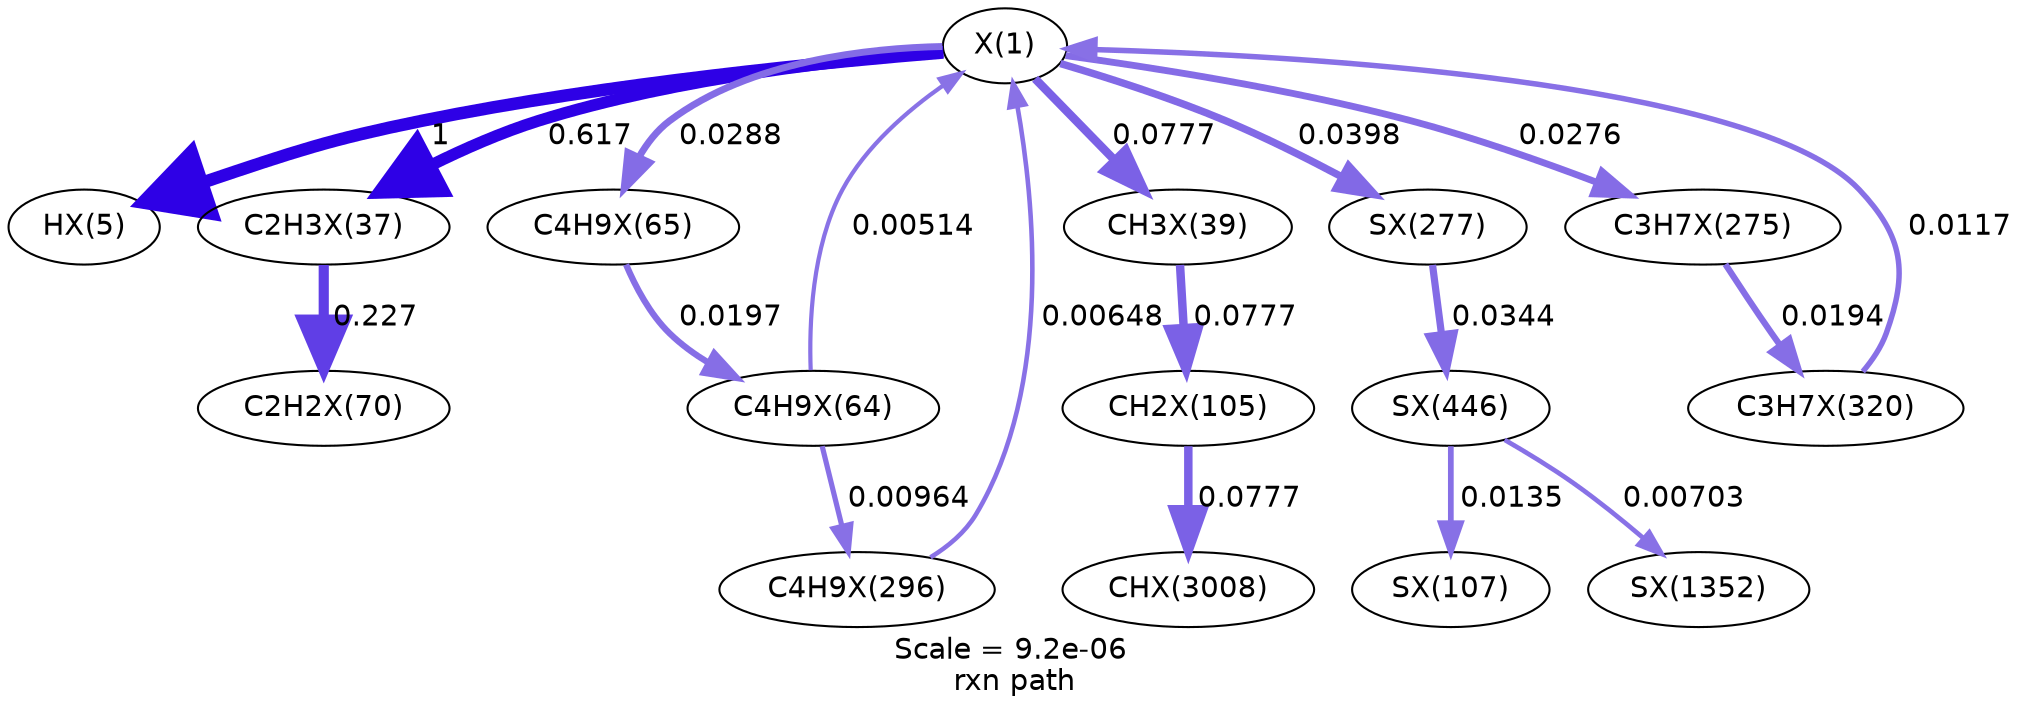 digraph reaction_paths {
center=1;
s54 -> s55[fontname="Helvetica", style="setlinewidth(6)", arrowsize=3, color="0.7, 1.5, 0.9"
, label=" 1"];
s54 -> s56[fontname="Helvetica", style="setlinewidth(5.64)", arrowsize=2.82, color="0.7, 1.12, 0.9"
, label=" 0.617"];
s54 -> s64[fontname="Helvetica", style="setlinewidth(3.32)", arrowsize=1.66, color="0.7, 0.529, 0.9"
, label=" 0.0288"];
s63 -> s54[fontname="Helvetica", style="setlinewidth(2.02)", arrowsize=1.01, color="0.7, 0.505, 0.9"
, label=" 0.00514"];
s89 -> s54[fontname="Helvetica", style="setlinewidth(2.2)", arrowsize=1.1, color="0.7, 0.506, 0.9"
, label=" 0.00648"];
s54 -> s57[fontname="Helvetica", style="setlinewidth(4.07)", arrowsize=2.04, color="0.7, 0.578, 0.9"
, label=" 0.0777"];
s54 -> s88[fontname="Helvetica", style="setlinewidth(3.57)", arrowsize=1.78, color="0.7, 0.54, 0.9"
, label=" 0.0398"];
s54 -> s87[fontname="Helvetica", style="setlinewidth(3.29)", arrowsize=1.65, color="0.7, 0.528, 0.9"
, label=" 0.0276"];
s93 -> s54[fontname="Helvetica", style="setlinewidth(2.64)", arrowsize=1.32, color="0.7, 0.512, 0.9"
, label=" 0.0117"];
s56 -> s65[fontname="Helvetica", style="setlinewidth(4.88)", arrowsize=2.44, color="0.7, 0.727, 0.9"
, label=" 0.227"];
s64 -> s63[fontname="Helvetica", style="setlinewidth(3.03)", arrowsize=1.52, color="0.7, 0.52, 0.9"
, label=" 0.0197"];
s63 -> s89[fontname="Helvetica", style="setlinewidth(2.5)", arrowsize=1.25, color="0.7, 0.51, 0.9"
, label=" 0.00964"];
s57 -> s72[fontname="Helvetica", style="setlinewidth(4.07)", arrowsize=2.04, color="0.7, 0.578, 0.9"
, label=" 0.0777"];
s72 -> s124[fontname="Helvetica", style="setlinewidth(4.07)", arrowsize=2.04, color="0.7, 0.578, 0.9"
, label=" 0.0777"];
s88 -> s98[fontname="Helvetica", style="setlinewidth(3.46)", arrowsize=1.73, color="0.7, 0.534, 0.9"
, label=" 0.0344"];
s98 -> s74[fontname="Helvetica", style="setlinewidth(2.75)", arrowsize=1.37, color="0.7, 0.513, 0.9"
, label=" 0.0135"];
s98 -> s110[fontname="Helvetica", style="setlinewidth(2.26)", arrowsize=1.13, color="0.7, 0.507, 0.9"
, label=" 0.00703"];
s87 -> s93[fontname="Helvetica", style="setlinewidth(3.02)", arrowsize=1.51, color="0.7, 0.519, 0.9"
, label=" 0.0194"];
s54 [ fontname="Helvetica", label="X(1)"];
s55 [ fontname="Helvetica", label="HX(5)"];
s56 [ fontname="Helvetica", label="C2H3X(37)"];
s57 [ fontname="Helvetica", label="CH3X(39)"];
s63 [ fontname="Helvetica", label="C4H9X(64)"];
s64 [ fontname="Helvetica", label="C4H9X(65)"];
s65 [ fontname="Helvetica", label="C2H2X(70)"];
s72 [ fontname="Helvetica", label="CH2X(105)"];
s74 [ fontname="Helvetica", label="SX(107)"];
s87 [ fontname="Helvetica", label="C3H7X(275)"];
s88 [ fontname="Helvetica", label="SX(277)"];
s89 [ fontname="Helvetica", label="C4H9X(296)"];
s93 [ fontname="Helvetica", label="C3H7X(320)"];
s98 [ fontname="Helvetica", label="SX(446)"];
s110 [ fontname="Helvetica", label="SX(1352)"];
s124 [ fontname="Helvetica", label="CHX(3008)"];
 label = "Scale = 9.2e-06\l rxn path";
 fontname = "Helvetica";
}
